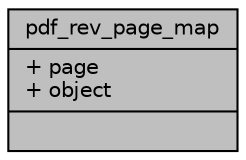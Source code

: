 digraph "pdf_rev_page_map"
{
 // LATEX_PDF_SIZE
  edge [fontname="Helvetica",fontsize="10",labelfontname="Helvetica",labelfontsize="10"];
  node [fontname="Helvetica",fontsize="10",shape=record];
  Node1 [label="{pdf_rev_page_map\n|+ page\l+ object\l|}",height=0.2,width=0.4,color="black", fillcolor="grey75", style="filled", fontcolor="black",tooltip=" "];
}

